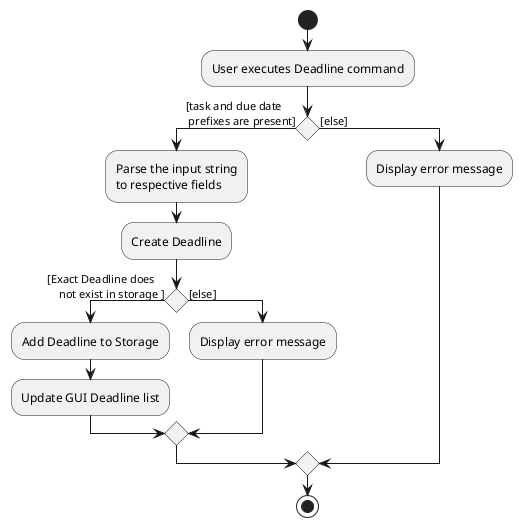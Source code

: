 @startuml
start
:User executes Deadline command;

'Since the beta syntax does not support placing the condition outside the
'diamond we place it as the true branch instead.

if () then ([task and due date
 prefixes are present])
    :Parse the input string
    to respective fields;
    :Create Deadline;
    if () then([Exact Deadline does
    not exist in storage ])
      :Add Deadline to Storage;
      :Update GUI Deadline list;
    else ([else])
      :Display error message;
    endif
else ([else])
  :Display error message;
endif
stop
@enduml

